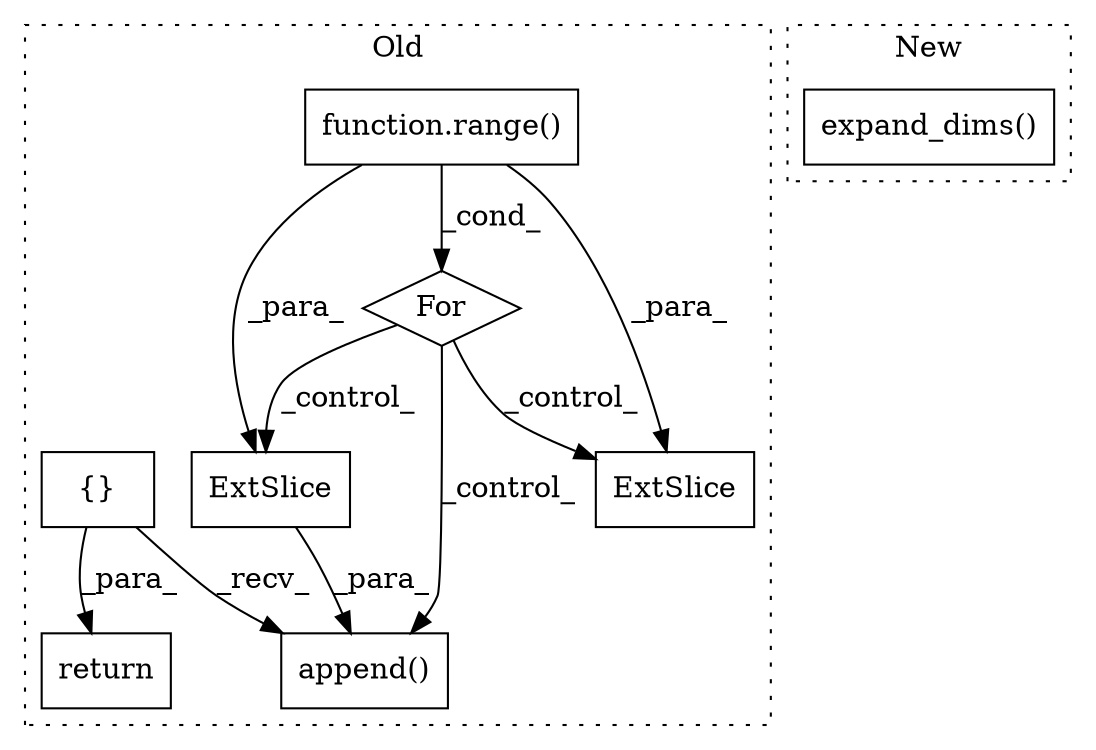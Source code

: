 digraph G {
subgraph cluster0 {
1 [label="append()" a="75" s="1199,1375" l="24,10" shape="box"];
3 [label="ExtSlice" a="85" s="1223" l="3" shape="box"];
4 [label="function.range()" a="75" s="1028,1040" l="6,1" shape="box"];
5 [label="{}" a="59" s="878,878" l="2,1" shape="box"];
6 [label="For" a="107" s="1019,1041" l="4,10" shape="diamond"];
7 [label="ExtSlice" a="85" s="1090" l="5" shape="box"];
8 [label="return" a="93" s="1483" l="7" shape="box"];
label = "Old";
style="dotted";
}
subgraph cluster1 {
2 [label="expand_dims()" a="75" s="1173,1193" l="16,17" shape="box"];
label = "New";
style="dotted";
}
3 -> 1 [label="_para_"];
4 -> 7 [label="_para_"];
4 -> 3 [label="_para_"];
4 -> 6 [label="_cond_"];
5 -> 1 [label="_recv_"];
5 -> 8 [label="_para_"];
6 -> 7 [label="_control_"];
6 -> 3 [label="_control_"];
6 -> 1 [label="_control_"];
}